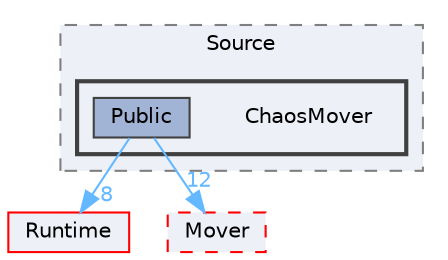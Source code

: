 digraph "ChaosMover"
{
 // INTERACTIVE_SVG=YES
 // LATEX_PDF_SIZE
  bgcolor="transparent";
  edge [fontname=Helvetica,fontsize=10,labelfontname=Helvetica,labelfontsize=10];
  node [fontname=Helvetica,fontsize=10,shape=box,height=0.2,width=0.4];
  compound=true
  subgraph clusterdir_f570f2ac18e6897868c3b310c60ef611 {
    graph [ bgcolor="#edf0f7", pencolor="grey50", label="Source", fontname=Helvetica,fontsize=10 style="filled,dashed", URL="dir_f570f2ac18e6897868c3b310c60ef611.html",tooltip=""]
  subgraph clusterdir_433a641b31b26436361d197cdf2bdd8e {
    graph [ bgcolor="#edf0f7", pencolor="grey25", label="", fontname=Helvetica,fontsize=10 style="filled,bold", URL="dir_433a641b31b26436361d197cdf2bdd8e.html",tooltip=""]
    dir_433a641b31b26436361d197cdf2bdd8e [shape=plaintext, label="ChaosMover"];
  dir_76a487d87043981b19da3814a1864927 [label="Public", fillcolor="#a2b4d6", color="grey25", style="filled", URL="dir_76a487d87043981b19da3814a1864927.html",tooltip=""];
  }
  }
  dir_7536b172fbd480bfd146a1b1acd6856b [label="Runtime", fillcolor="#edf0f7", color="red", style="filled", URL="dir_7536b172fbd480bfd146a1b1acd6856b.html",tooltip=""];
  dir_ad2d72e98c0642feb58c16d069d62bdf [label="Mover", fillcolor="#edf0f7", color="red", style="filled,dashed", URL="dir_ad2d72e98c0642feb58c16d069d62bdf.html",tooltip=""];
  dir_76a487d87043981b19da3814a1864927->dir_7536b172fbd480bfd146a1b1acd6856b [headlabel="8", labeldistance=1.5 headhref="dir_000804_000984.html" href="dir_000804_000984.html" color="steelblue1" fontcolor="steelblue1"];
  dir_76a487d87043981b19da3814a1864927->dir_ad2d72e98c0642feb58c16d069d62bdf [headlabel="12", labeldistance=1.5 headhref="dir_000804_000669.html" href="dir_000804_000669.html" color="steelblue1" fontcolor="steelblue1"];
}
